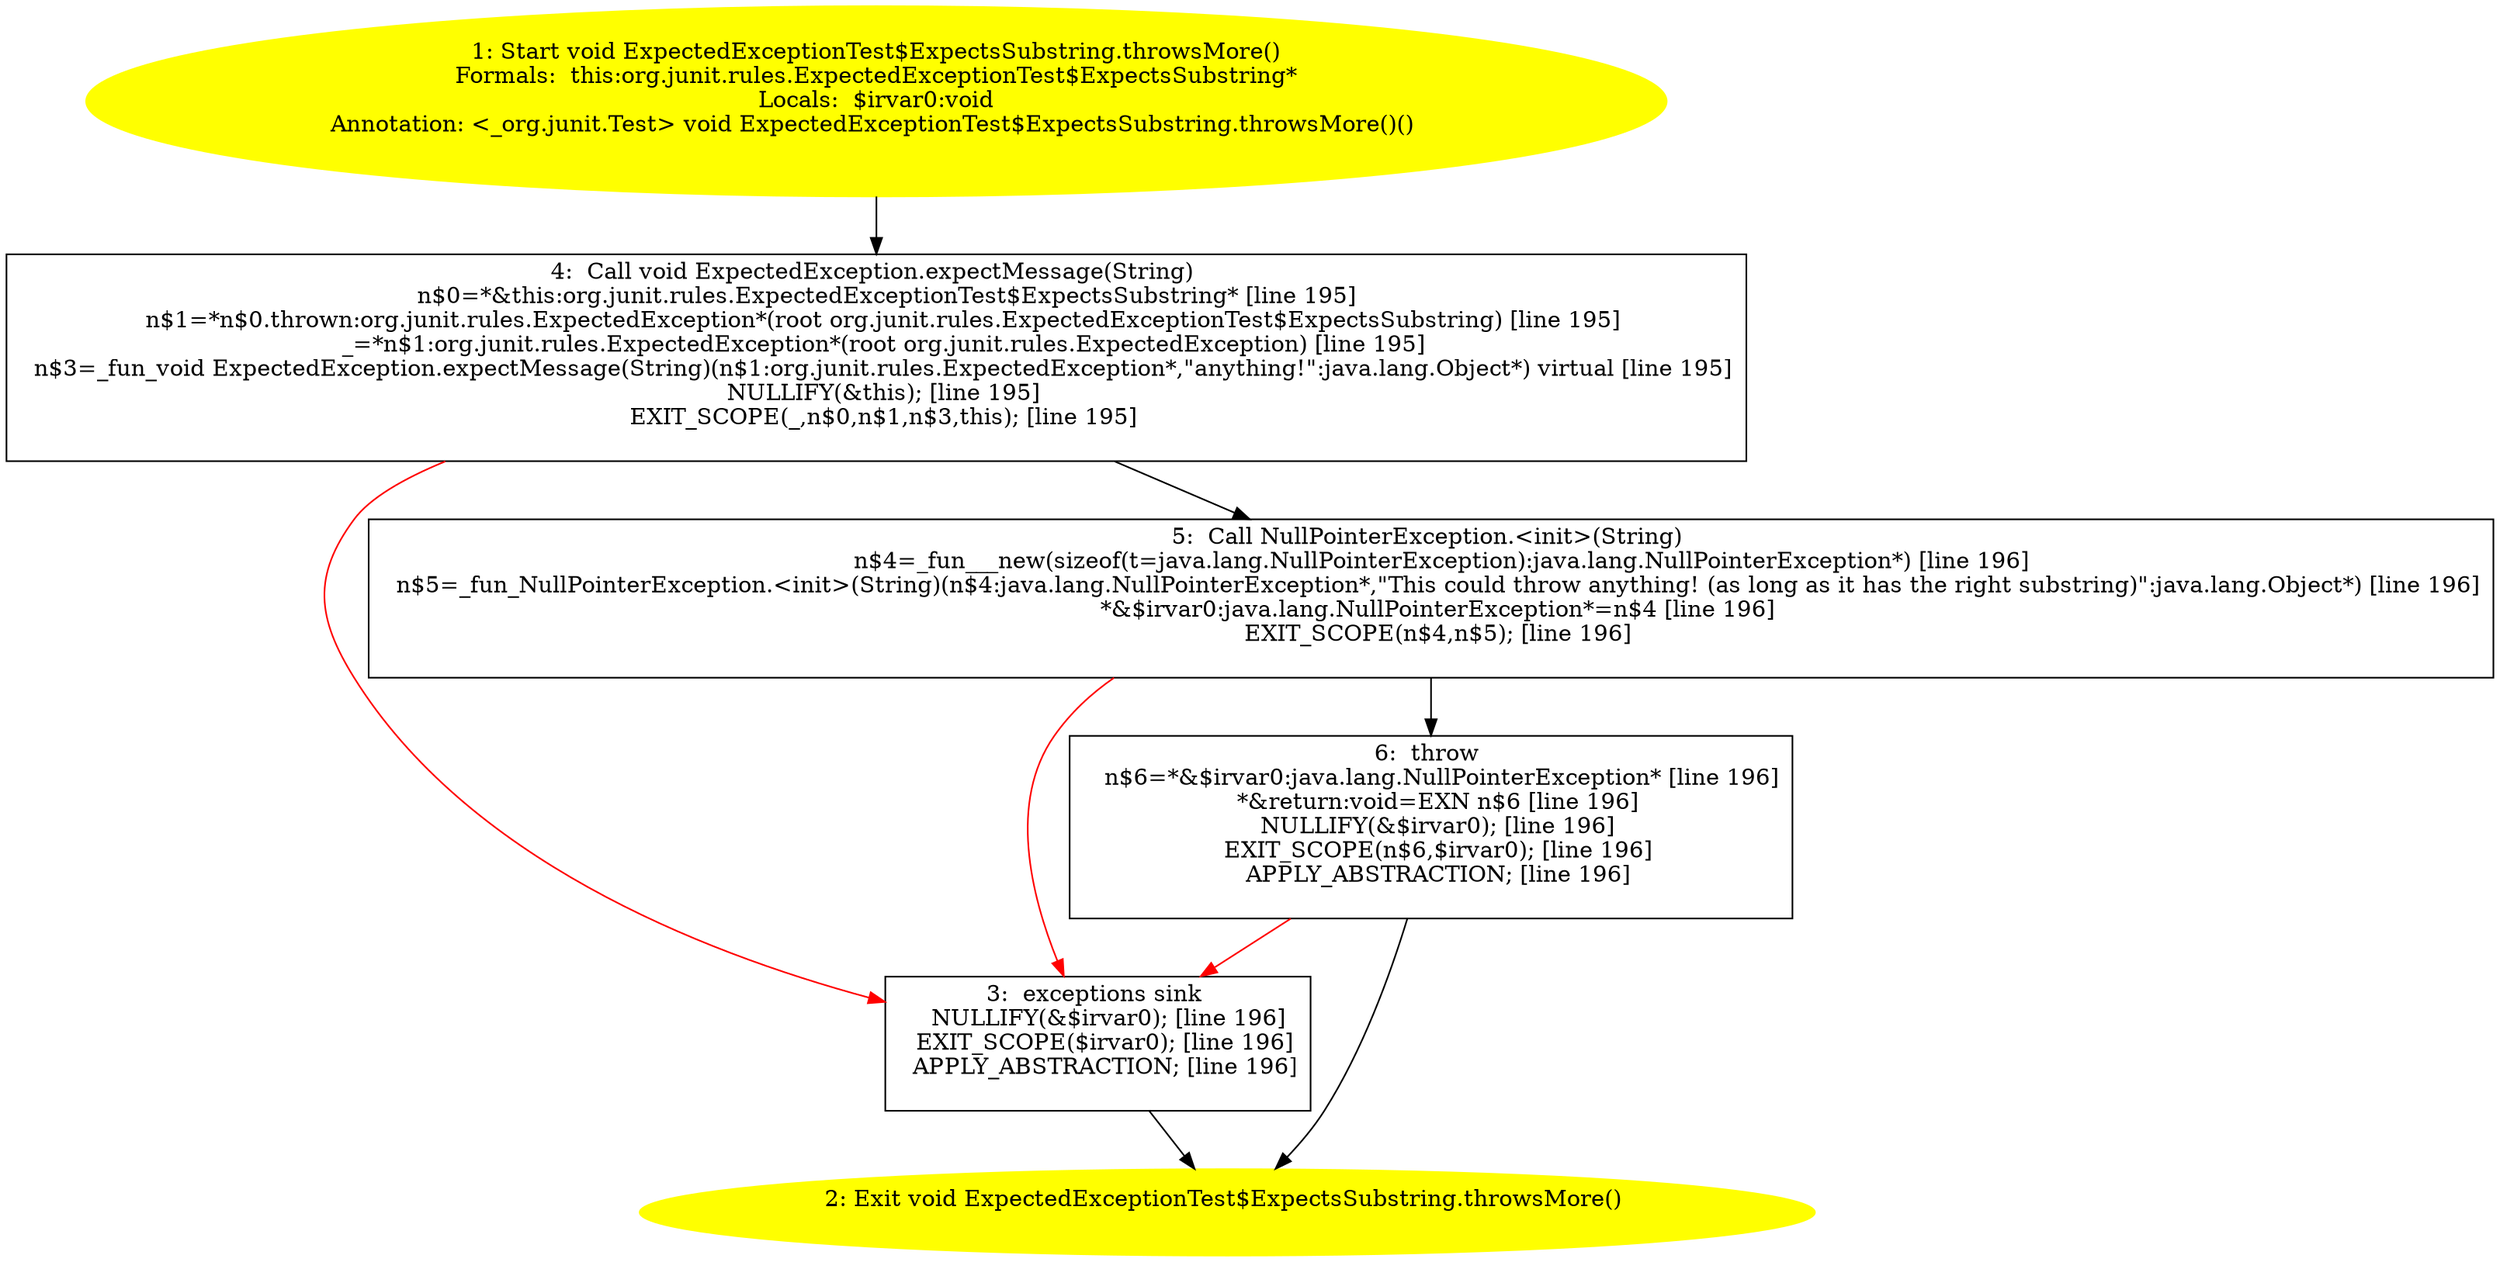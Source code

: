 /* @generated */
digraph cfg {
"org.junit.rules.ExpectedExceptionTest$ExpectsSubstring.throwsMore():void.ce3008a22d9df70b9bec8a00d65d4897_1" [label="1: Start void ExpectedExceptionTest$ExpectsSubstring.throwsMore()\nFormals:  this:org.junit.rules.ExpectedExceptionTest$ExpectsSubstring*\nLocals:  $irvar0:void\nAnnotation: <_org.junit.Test> void ExpectedExceptionTest$ExpectsSubstring.throwsMore()() \n  " color=yellow style=filled]
	

	 "org.junit.rules.ExpectedExceptionTest$ExpectsSubstring.throwsMore():void.ce3008a22d9df70b9bec8a00d65d4897_1" -> "org.junit.rules.ExpectedExceptionTest$ExpectsSubstring.throwsMore():void.ce3008a22d9df70b9bec8a00d65d4897_4" ;
"org.junit.rules.ExpectedExceptionTest$ExpectsSubstring.throwsMore():void.ce3008a22d9df70b9bec8a00d65d4897_2" [label="2: Exit void ExpectedExceptionTest$ExpectsSubstring.throwsMore() \n  " color=yellow style=filled]
	

"org.junit.rules.ExpectedExceptionTest$ExpectsSubstring.throwsMore():void.ce3008a22d9df70b9bec8a00d65d4897_3" [label="3:  exceptions sink \n   NULLIFY(&$irvar0); [line 196]\n  EXIT_SCOPE($irvar0); [line 196]\n  APPLY_ABSTRACTION; [line 196]\n " shape="box"]
	

	 "org.junit.rules.ExpectedExceptionTest$ExpectsSubstring.throwsMore():void.ce3008a22d9df70b9bec8a00d65d4897_3" -> "org.junit.rules.ExpectedExceptionTest$ExpectsSubstring.throwsMore():void.ce3008a22d9df70b9bec8a00d65d4897_2" ;
"org.junit.rules.ExpectedExceptionTest$ExpectsSubstring.throwsMore():void.ce3008a22d9df70b9bec8a00d65d4897_4" [label="4:  Call void ExpectedException.expectMessage(String) \n   n$0=*&this:org.junit.rules.ExpectedExceptionTest$ExpectsSubstring* [line 195]\n  n$1=*n$0.thrown:org.junit.rules.ExpectedException*(root org.junit.rules.ExpectedExceptionTest$ExpectsSubstring) [line 195]\n  _=*n$1:org.junit.rules.ExpectedException*(root org.junit.rules.ExpectedException) [line 195]\n  n$3=_fun_void ExpectedException.expectMessage(String)(n$1:org.junit.rules.ExpectedException*,\"anything!\":java.lang.Object*) virtual [line 195]\n  NULLIFY(&this); [line 195]\n  EXIT_SCOPE(_,n$0,n$1,n$3,this); [line 195]\n " shape="box"]
	

	 "org.junit.rules.ExpectedExceptionTest$ExpectsSubstring.throwsMore():void.ce3008a22d9df70b9bec8a00d65d4897_4" -> "org.junit.rules.ExpectedExceptionTest$ExpectsSubstring.throwsMore():void.ce3008a22d9df70b9bec8a00d65d4897_5" ;
	 "org.junit.rules.ExpectedExceptionTest$ExpectsSubstring.throwsMore():void.ce3008a22d9df70b9bec8a00d65d4897_4" -> "org.junit.rules.ExpectedExceptionTest$ExpectsSubstring.throwsMore():void.ce3008a22d9df70b9bec8a00d65d4897_3" [color="red" ];
"org.junit.rules.ExpectedExceptionTest$ExpectsSubstring.throwsMore():void.ce3008a22d9df70b9bec8a00d65d4897_5" [label="5:  Call NullPointerException.<init>(String) \n   n$4=_fun___new(sizeof(t=java.lang.NullPointerException):java.lang.NullPointerException*) [line 196]\n  n$5=_fun_NullPointerException.<init>(String)(n$4:java.lang.NullPointerException*,\"This could throw anything! (as long as it has the right substring)\":java.lang.Object*) [line 196]\n  *&$irvar0:java.lang.NullPointerException*=n$4 [line 196]\n  EXIT_SCOPE(n$4,n$5); [line 196]\n " shape="box"]
	

	 "org.junit.rules.ExpectedExceptionTest$ExpectsSubstring.throwsMore():void.ce3008a22d9df70b9bec8a00d65d4897_5" -> "org.junit.rules.ExpectedExceptionTest$ExpectsSubstring.throwsMore():void.ce3008a22d9df70b9bec8a00d65d4897_6" ;
	 "org.junit.rules.ExpectedExceptionTest$ExpectsSubstring.throwsMore():void.ce3008a22d9df70b9bec8a00d65d4897_5" -> "org.junit.rules.ExpectedExceptionTest$ExpectsSubstring.throwsMore():void.ce3008a22d9df70b9bec8a00d65d4897_3" [color="red" ];
"org.junit.rules.ExpectedExceptionTest$ExpectsSubstring.throwsMore():void.ce3008a22d9df70b9bec8a00d65d4897_6" [label="6:  throw \n   n$6=*&$irvar0:java.lang.NullPointerException* [line 196]\n  *&return:void=EXN n$6 [line 196]\n  NULLIFY(&$irvar0); [line 196]\n  EXIT_SCOPE(n$6,$irvar0); [line 196]\n  APPLY_ABSTRACTION; [line 196]\n " shape="box"]
	

	 "org.junit.rules.ExpectedExceptionTest$ExpectsSubstring.throwsMore():void.ce3008a22d9df70b9bec8a00d65d4897_6" -> "org.junit.rules.ExpectedExceptionTest$ExpectsSubstring.throwsMore():void.ce3008a22d9df70b9bec8a00d65d4897_2" ;
	 "org.junit.rules.ExpectedExceptionTest$ExpectsSubstring.throwsMore():void.ce3008a22d9df70b9bec8a00d65d4897_6" -> "org.junit.rules.ExpectedExceptionTest$ExpectsSubstring.throwsMore():void.ce3008a22d9df70b9bec8a00d65d4897_3" [color="red" ];
}
